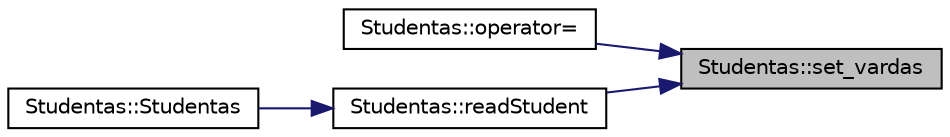 digraph "Studentas::set_vardas"
{
 // LATEX_PDF_SIZE
  edge [fontname="Helvetica",fontsize="10",labelfontname="Helvetica",labelfontsize="10"];
  node [fontname="Helvetica",fontsize="10",shape=record];
  rankdir="RL";
  Node1 [label="Studentas::set_vardas",height=0.2,width=0.4,color="black", fillcolor="grey75", style="filled", fontcolor="black",tooltip=" "];
  Node1 -> Node2 [dir="back",color="midnightblue",fontsize="10",style="solid",fontname="Helvetica"];
  Node2 [label="Studentas::operator=",height=0.2,width=0.4,color="black", fillcolor="white", style="filled",URL="$class_studentas.html#a503ef1a376d3d03ef9e32920d4547271",tooltip=" "];
  Node1 -> Node3 [dir="back",color="midnightblue",fontsize="10",style="solid",fontname="Helvetica"];
  Node3 [label="Studentas::readStudent",height=0.2,width=0.4,color="black", fillcolor="white", style="filled",URL="$class_studentas.html#ae03c42e66f7484b70d5133432bfdea87",tooltip=" "];
  Node3 -> Node4 [dir="back",color="midnightblue",fontsize="10",style="solid",fontname="Helvetica"];
  Node4 [label="Studentas::Studentas",height=0.2,width=0.4,color="black", fillcolor="white", style="filled",URL="$class_studentas.html#a00d6db6706f5e4182d3677ea4e90de61",tooltip=" "];
}
